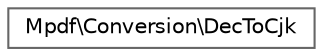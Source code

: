 digraph "Graphical Class Hierarchy"
{
 // LATEX_PDF_SIZE
  bgcolor="transparent";
  edge [fontname=Helvetica,fontsize=10,labelfontname=Helvetica,labelfontsize=10];
  node [fontname=Helvetica,fontsize=10,shape=box,height=0.2,width=0.4];
  rankdir="LR";
  Node0 [id="Node000000",label="Mpdf\\Conversion\\DecToCjk",height=0.2,width=0.4,color="grey40", fillcolor="white", style="filled",URL="$classMpdf_1_1Conversion_1_1DecToCjk.html",tooltip=" "];
}
